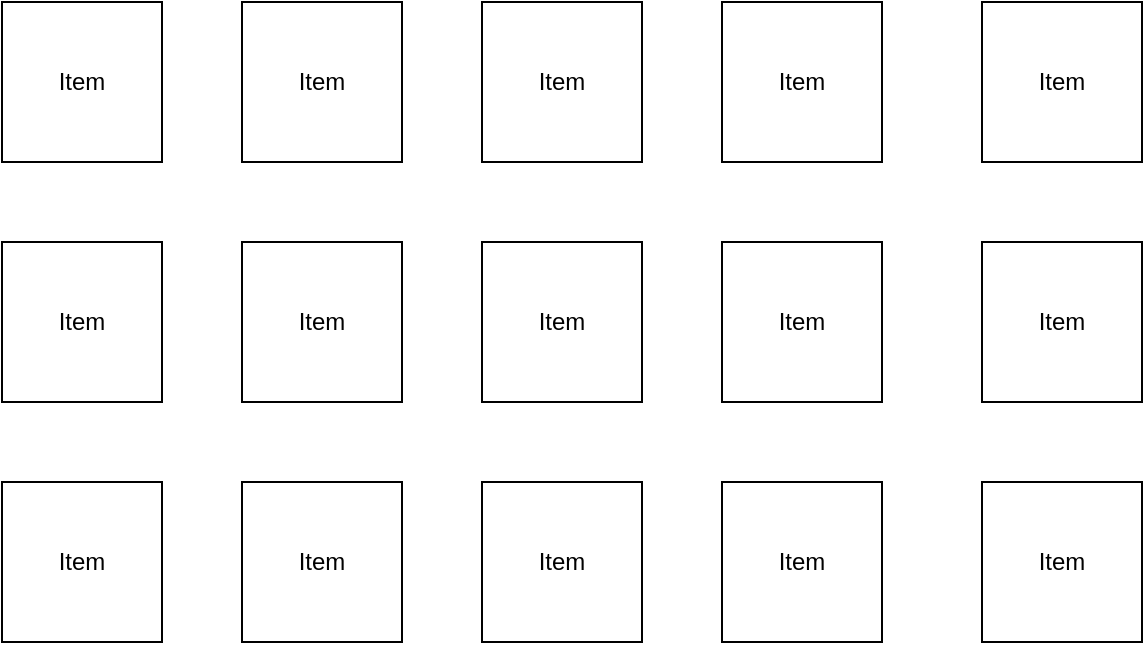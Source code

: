 <mxfile>
    <diagram id="rOGxW1ySe7HYHxa1WBU3" name="Page-1">
        <mxGraphModel dx="576" dy="680" grid="1" gridSize="10" guides="1" tooltips="1" connect="1" arrows="1" fold="1" page="1" pageScale="1" pageWidth="800" pageHeight="200" math="0" shadow="0">
            <root>
                <mxCell id="0"/>
                <mxCell id="1" parent="0"/>
                <mxCell id="2" value="Item" style="whiteSpace=wrap;html=1;aspect=fixed;" vertex="1" parent="1">
                    <mxGeometry width="80" height="80" as="geometry"/>
                </mxCell>
                <mxCell id="3" value="Item" style="whiteSpace=wrap;html=1;aspect=fixed;" vertex="1" parent="1">
                    <mxGeometry x="120" width="80" height="80" as="geometry"/>
                </mxCell>
                <mxCell id="4" value="Item" style="whiteSpace=wrap;html=1;aspect=fixed;" vertex="1" parent="1">
                    <mxGeometry x="240" width="80" height="80" as="geometry"/>
                </mxCell>
                <mxCell id="5" value="Item" style="whiteSpace=wrap;html=1;aspect=fixed;" vertex="1" parent="1">
                    <mxGeometry x="360" width="80" height="80" as="geometry"/>
                </mxCell>
                <mxCell id="6" value="Item" style="whiteSpace=wrap;html=1;aspect=fixed;" vertex="1" parent="1">
                    <mxGeometry x="490" width="80" height="80" as="geometry"/>
                </mxCell>
                <mxCell id="23" value="Item" style="whiteSpace=wrap;html=1;aspect=fixed;" vertex="1" parent="1">
                    <mxGeometry y="120" width="80" height="80" as="geometry"/>
                </mxCell>
                <mxCell id="24" value="Item" style="whiteSpace=wrap;html=1;aspect=fixed;" vertex="1" parent="1">
                    <mxGeometry x="120" y="120" width="80" height="80" as="geometry"/>
                </mxCell>
                <mxCell id="25" value="Item" style="whiteSpace=wrap;html=1;aspect=fixed;" vertex="1" parent="1">
                    <mxGeometry x="240" y="120" width="80" height="80" as="geometry"/>
                </mxCell>
                <mxCell id="26" value="Item" style="whiteSpace=wrap;html=1;aspect=fixed;" vertex="1" parent="1">
                    <mxGeometry x="360" y="120" width="80" height="80" as="geometry"/>
                </mxCell>
                <mxCell id="27" value="Item" style="whiteSpace=wrap;html=1;aspect=fixed;" vertex="1" parent="1">
                    <mxGeometry x="490" y="120" width="80" height="80" as="geometry"/>
                </mxCell>
                <mxCell id="28" value="Item" style="whiteSpace=wrap;html=1;aspect=fixed;" vertex="1" parent="1">
                    <mxGeometry y="240" width="80" height="80" as="geometry"/>
                </mxCell>
                <mxCell id="29" value="Item" style="whiteSpace=wrap;html=1;aspect=fixed;" vertex="1" parent="1">
                    <mxGeometry x="120" y="240" width="80" height="80" as="geometry"/>
                </mxCell>
                <mxCell id="30" value="Item" style="whiteSpace=wrap;html=1;aspect=fixed;" vertex="1" parent="1">
                    <mxGeometry x="240" y="240" width="80" height="80" as="geometry"/>
                </mxCell>
                <mxCell id="31" value="Item" style="whiteSpace=wrap;html=1;aspect=fixed;" vertex="1" parent="1">
                    <mxGeometry x="360" y="240" width="80" height="80" as="geometry"/>
                </mxCell>
                <mxCell id="32" value="Item" style="whiteSpace=wrap;html=1;aspect=fixed;" vertex="1" parent="1">
                    <mxGeometry x="490" y="240" width="80" height="80" as="geometry"/>
                </mxCell>
            </root>
        </mxGraphModel>
    </diagram>
</mxfile>